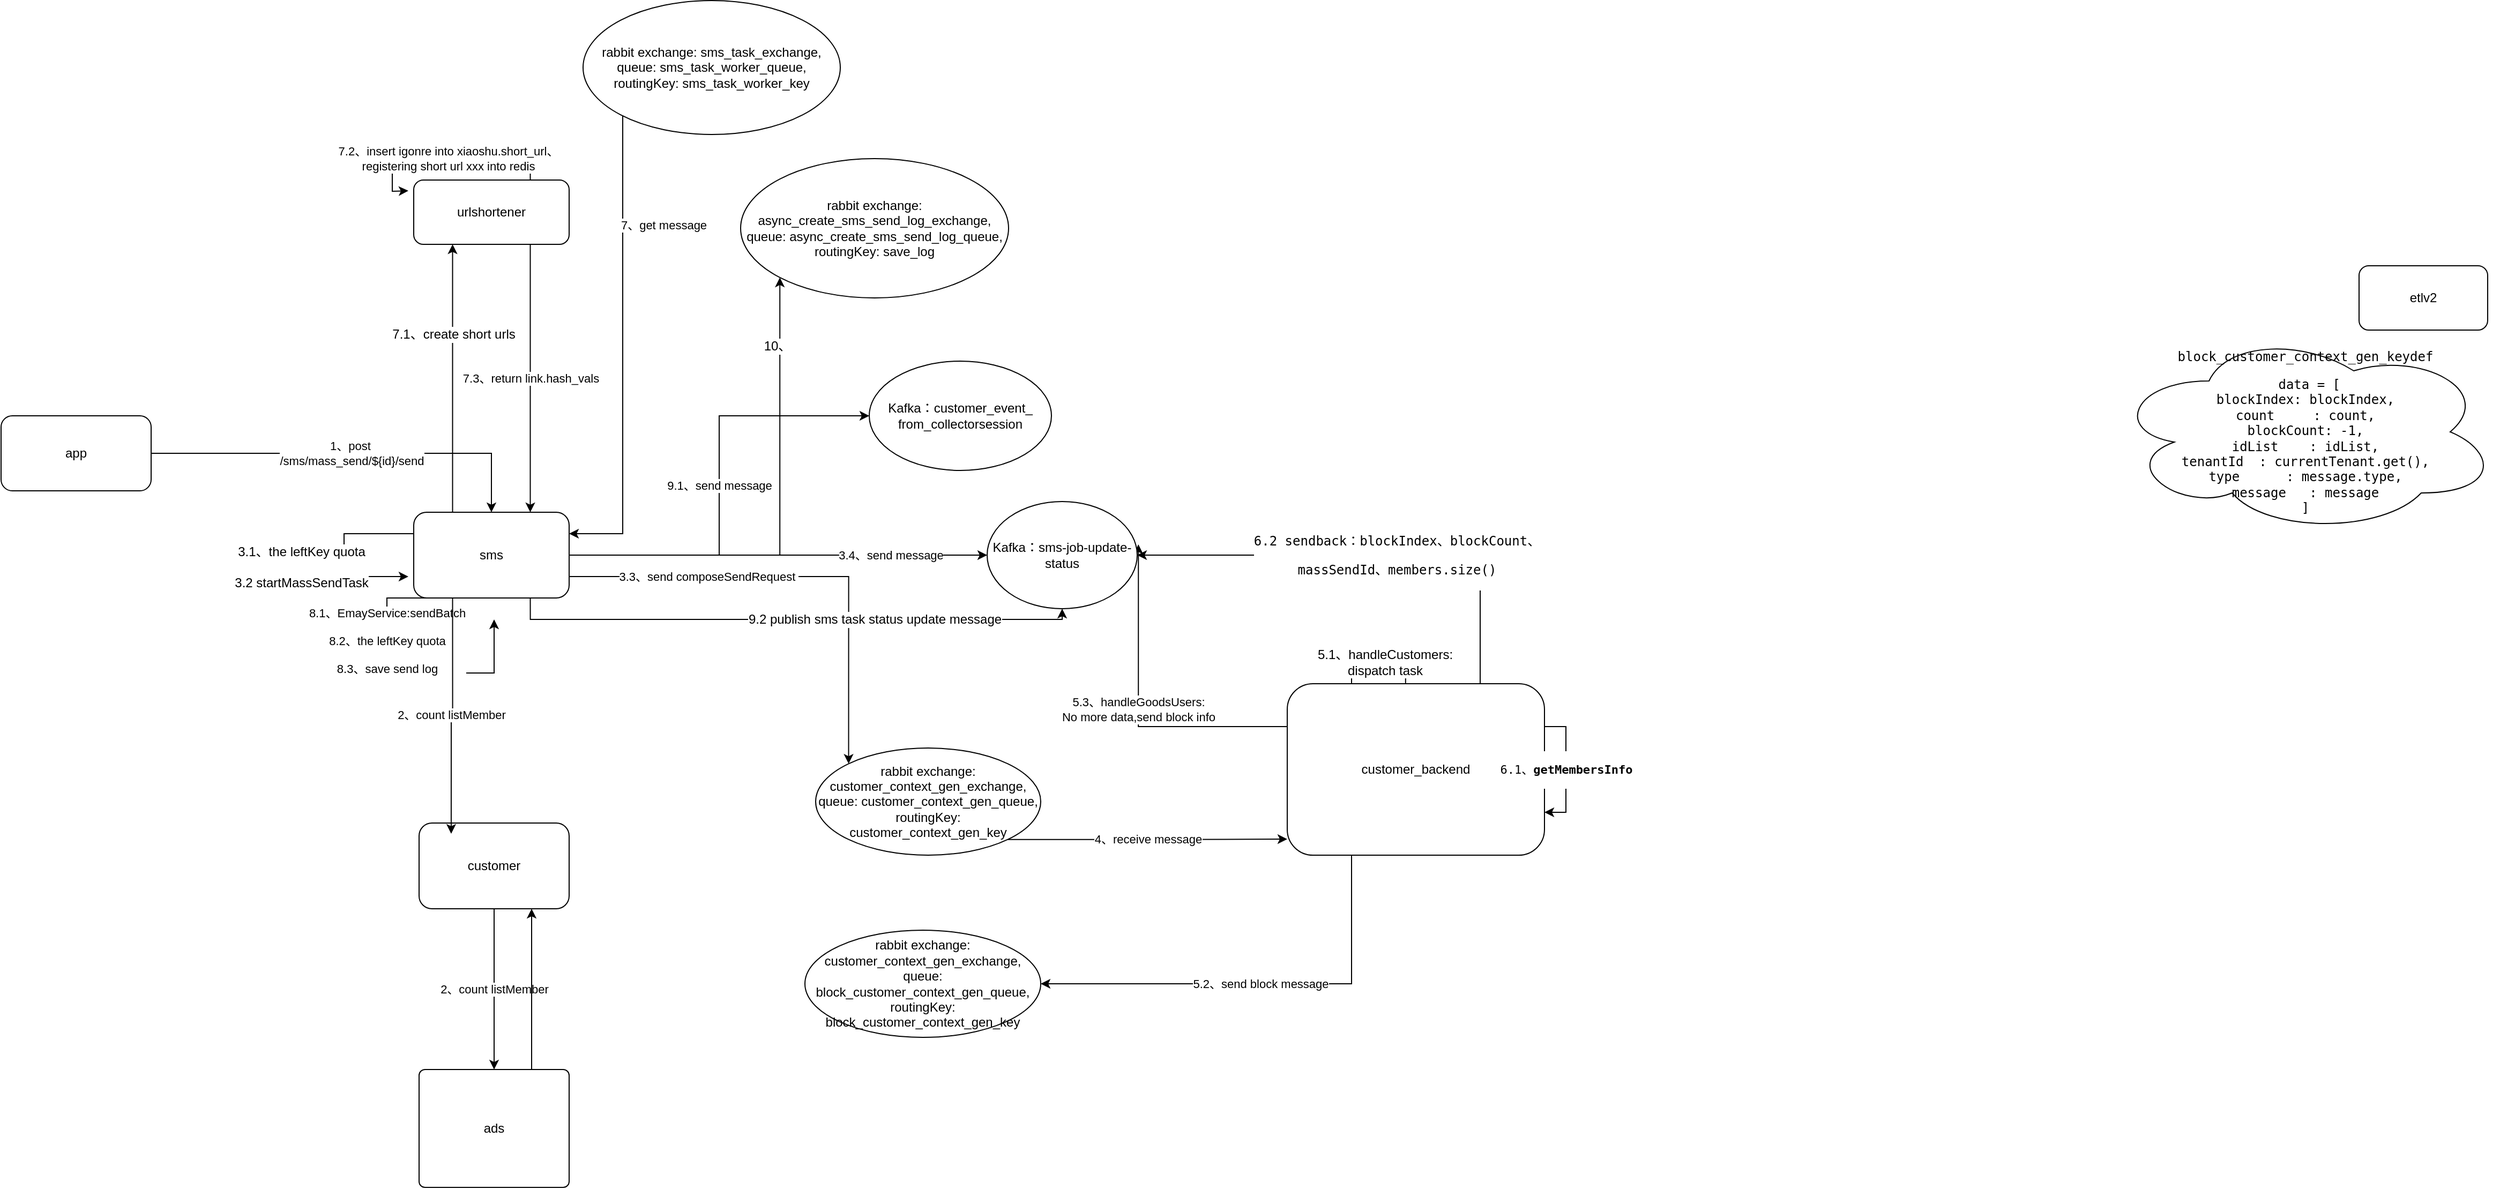 <mxfile version="10.6.9" type="github"><diagram id="HQcDltJYOi4R6OB5hPnx" name="Page-1"><mxGraphModel dx="1658" dy="1694" grid="1" gridSize="10" guides="1" tooltips="1" connect="1" arrows="1" fold="1" page="1" pageScale="1" pageWidth="827" pageHeight="1169" math="0" shadow="0"><root><mxCell id="0"/><mxCell id="1" parent="0"/><mxCell id="enSTbX_q2xwlTlZW9xMr-14" value="1、post&amp;nbsp;&lt;br&gt;&lt;span&gt;/sms/mass_send/${id}/send&lt;/span&gt;&lt;br&gt;" style="edgeStyle=orthogonalEdgeStyle;rounded=0;orthogonalLoop=1;jettySize=auto;html=1;entryX=0.5;entryY=0;entryDx=0;entryDy=0;" edge="1" parent="1" source="enSTbX_q2xwlTlZW9xMr-1" target="enSTbX_q2xwlTlZW9xMr-7"><mxGeometry relative="1" as="geometry"><mxPoint x="75" y="300" as="targetPoint"/></mxGeometry></mxCell><mxCell id="enSTbX_q2xwlTlZW9xMr-1" value="app" style="rounded=1;whiteSpace=wrap;html=1;" vertex="1" parent="1"><mxGeometry x="-370" y="190" width="140" height="70" as="geometry"/></mxCell><mxCell id="enSTbX_q2xwlTlZW9xMr-17" value="2、count listMember" style="edgeStyle=orthogonalEdgeStyle;rounded=0;orthogonalLoop=1;jettySize=auto;html=1;entryX=0;entryY=0.5;entryDx=0;entryDy=0;" edge="1" parent="1" source="enSTbX_q2xwlTlZW9xMr-2" target="enSTbX_q2xwlTlZW9xMr-3"><mxGeometry relative="1" as="geometry"/></mxCell><mxCell id="enSTbX_q2xwlTlZW9xMr-2" value="customer" style="rounded=1;whiteSpace=wrap;html=1;" vertex="1" parent="1"><mxGeometry x="20" y="570" width="140" height="80" as="geometry"/></mxCell><mxCell id="enSTbX_q2xwlTlZW9xMr-23" style="edgeStyle=orthogonalEdgeStyle;rounded=0;orthogonalLoop=1;jettySize=auto;html=1;exitX=0;exitY=0.25;exitDx=0;exitDy=0;entryX=0.75;entryY=1;entryDx=0;entryDy=0;" edge="1" parent="1" source="enSTbX_q2xwlTlZW9xMr-3" target="enSTbX_q2xwlTlZW9xMr-2"><mxGeometry relative="1" as="geometry"/></mxCell><mxCell id="enSTbX_q2xwlTlZW9xMr-3" value="ads" style="rounded=1;whiteSpace=wrap;html=1;arcSize=5;direction=south;" vertex="1" parent="1"><mxGeometry x="20" y="800" width="140" height="110" as="geometry"/></mxCell><mxCell id="enSTbX_q2xwlTlZW9xMr-32" value="5.3、handleGoodsUsers:&lt;br&gt;&lt;span&gt;No more data,&lt;/span&gt;send&amp;nbsp;block info&lt;br&gt;" style="edgeStyle=orthogonalEdgeStyle;rounded=0;orthogonalLoop=1;jettySize=auto;html=1;exitX=0;exitY=0.25;exitDx=0;exitDy=0;entryX=1.008;entryY=0.4;entryDx=0;entryDy=0;entryPerimeter=0;" edge="1" parent="1" source="enSTbX_q2xwlTlZW9xMr-4" target="enSTbX_q2xwlTlZW9xMr-19"><mxGeometry relative="1" as="geometry"/></mxCell><mxCell id="enSTbX_q2xwlTlZW9xMr-34" style="edgeStyle=orthogonalEdgeStyle;rounded=0;orthogonalLoop=1;jettySize=auto;html=1;exitX=0.25;exitY=0;exitDx=0;exitDy=0;" edge="1" parent="1" source="enSTbX_q2xwlTlZW9xMr-4"><mxGeometry relative="1" as="geometry"><mxPoint x="940" y="510" as="targetPoint"/></mxGeometry></mxCell><mxCell id="enSTbX_q2xwlTlZW9xMr-36" value="5.1、handleCustomers:&lt;br&gt;dispatch task" style="text;html=1;resizable=0;points=[];align=center;verticalAlign=middle;labelBackgroundColor=#ffffff;" vertex="1" connectable="0" parent="enSTbX_q2xwlTlZW9xMr-34"><mxGeometry x="-0.184" y="-2" relative="1" as="geometry"><mxPoint x="-15" y="-2" as="offset"/></mxGeometry></mxCell><mxCell id="enSTbX_q2xwlTlZW9xMr-40" value="5.2、send block message" style="edgeStyle=orthogonalEdgeStyle;rounded=0;orthogonalLoop=1;jettySize=auto;html=1;exitX=0.25;exitY=1;exitDx=0;exitDy=0;entryX=1;entryY=0.5;entryDx=0;entryDy=0;" edge="1" parent="1" source="enSTbX_q2xwlTlZW9xMr-4" target="enSTbX_q2xwlTlZW9xMr-30"><mxGeometry relative="1" as="geometry"/></mxCell><mxCell id="enSTbX_q2xwlTlZW9xMr-51" value="&lt;pre&gt;&lt;br&gt;&lt;/pre&gt;" style="edgeStyle=orthogonalEdgeStyle;rounded=0;orthogonalLoop=1;jettySize=auto;html=1;exitX=0.75;exitY=0;exitDx=0;exitDy=0;entryX=1;entryY=0.5;entryDx=0;entryDy=0;" edge="1" parent="1" source="enSTbX_q2xwlTlZW9xMr-4" target="enSTbX_q2xwlTlZW9xMr-19"><mxGeometry relative="1" as="geometry"/></mxCell><mxCell id="enSTbX_q2xwlTlZW9xMr-52" value="&lt;pre&gt;6.2 sendback：blockIndex、blockCount、&lt;/pre&gt;&lt;pre&gt;massSendId、members.size()&lt;/pre&gt;" style="text;html=1;resizable=0;points=[];align=center;verticalAlign=middle;labelBackgroundColor=#ffffff;" vertex="1" connectable="0" parent="enSTbX_q2xwlTlZW9xMr-51"><mxGeometry x="-0.098" relative="1" as="geometry"><mxPoint as="offset"/></mxGeometry></mxCell><mxCell id="enSTbX_q2xwlTlZW9xMr-4" value="customer_backend" style="rounded=1;whiteSpace=wrap;html=1;" vertex="1" parent="1"><mxGeometry x="830" y="440" width="240" height="160" as="geometry"/></mxCell><mxCell id="enSTbX_q2xwlTlZW9xMr-41" style="edgeStyle=orthogonalEdgeStyle;rounded=0;orthogonalLoop=1;jettySize=auto;html=1;exitX=0;exitY=0.25;exitDx=0;exitDy=0;" edge="1" parent="1" source="enSTbX_q2xwlTlZW9xMr-7"><mxGeometry relative="1" as="geometry"><mxPoint x="10" y="340" as="targetPoint"/><Array as="points"><mxPoint x="-50" y="300"/><mxPoint x="-50" y="340"/></Array></mxGeometry></mxCell><mxCell id="enSTbX_q2xwlTlZW9xMr-43" value="&lt;span&gt;3.1、the leftKey &lt;/span&gt;quota&lt;br&gt;&lt;span&gt;&lt;br&gt;3.2&amp;nbsp;&lt;/span&gt;&lt;span&gt;startMassSendTask&lt;/span&gt;" style="text;html=1;resizable=0;points=[];align=center;verticalAlign=middle;labelBackgroundColor=#ffffff;" vertex="1" connectable="0" parent="enSTbX_q2xwlTlZW9xMr-41"><mxGeometry x="0.12" y="-1" relative="1" as="geometry"><mxPoint x="-39" y="3" as="offset"/></mxGeometry></mxCell><mxCell id="enSTbX_q2xwlTlZW9xMr-45" value="3.3、send composeSendRequest&amp;nbsp;" style="edgeStyle=orthogonalEdgeStyle;rounded=0;orthogonalLoop=1;jettySize=auto;html=1;exitX=1;exitY=0.75;exitDx=0;exitDy=0;entryX=0;entryY=0;entryDx=0;entryDy=0;" edge="1" parent="1" source="enSTbX_q2xwlTlZW9xMr-7" target="enSTbX_q2xwlTlZW9xMr-24"><mxGeometry x="-0.404" relative="1" as="geometry"><mxPoint as="offset"/></mxGeometry></mxCell><mxCell id="enSTbX_q2xwlTlZW9xMr-58" style="edgeStyle=orthogonalEdgeStyle;rounded=0;orthogonalLoop=1;jettySize=auto;html=1;exitX=0.25;exitY=0;exitDx=0;exitDy=0;entryX=0.25;entryY=1;entryDx=0;entryDy=0;" edge="1" parent="1" source="enSTbX_q2xwlTlZW9xMr-7" target="enSTbX_q2xwlTlZW9xMr-57"><mxGeometry relative="1" as="geometry"/></mxCell><mxCell id="enSTbX_q2xwlTlZW9xMr-59" value="7.1、create short urls" style="text;html=1;resizable=0;points=[];align=center;verticalAlign=middle;labelBackgroundColor=#ffffff;" vertex="1" connectable="0" parent="enSTbX_q2xwlTlZW9xMr-58"><mxGeometry x="0.328" relative="1" as="geometry"><mxPoint as="offset"/></mxGeometry></mxCell><mxCell id="enSTbX_q2xwlTlZW9xMr-74" value="9.1、&lt;span&gt;send message&lt;/span&gt;" style="edgeStyle=orthogonalEdgeStyle;rounded=0;orthogonalLoop=1;jettySize=auto;html=1;exitX=1;exitY=0.5;exitDx=0;exitDy=0;entryX=0;entryY=0.5;entryDx=0;entryDy=0;" edge="1" parent="1" source="enSTbX_q2xwlTlZW9xMr-7" target="enSTbX_q2xwlTlZW9xMr-67"><mxGeometry relative="1" as="geometry"/></mxCell><mxCell id="enSTbX_q2xwlTlZW9xMr-78" style="edgeStyle=orthogonalEdgeStyle;rounded=0;orthogonalLoop=1;jettySize=auto;html=1;exitX=1;exitY=0.5;exitDx=0;exitDy=0;entryX=0;entryY=1;entryDx=0;entryDy=0;" edge="1" parent="1" source="enSTbX_q2xwlTlZW9xMr-7" target="enSTbX_q2xwlTlZW9xMr-75"><mxGeometry relative="1" as="geometry"/></mxCell><mxCell id="enSTbX_q2xwlTlZW9xMr-79" value="10、" style="text;html=1;resizable=0;points=[];align=center;verticalAlign=middle;labelBackgroundColor=#ffffff;" vertex="1" connectable="0" parent="enSTbX_q2xwlTlZW9xMr-78"><mxGeometry x="0.719" y="3" relative="1" as="geometry"><mxPoint as="offset"/></mxGeometry></mxCell><mxCell id="enSTbX_q2xwlTlZW9xMr-80" style="edgeStyle=orthogonalEdgeStyle;rounded=0;orthogonalLoop=1;jettySize=auto;html=1;exitX=0.75;exitY=1;exitDx=0;exitDy=0;entryX=0.5;entryY=1;entryDx=0;entryDy=0;" edge="1" parent="1" source="enSTbX_q2xwlTlZW9xMr-7" target="enSTbX_q2xwlTlZW9xMr-19"><mxGeometry relative="1" as="geometry"/></mxCell><mxCell id="enSTbX_q2xwlTlZW9xMr-81" value="9.2&amp;nbsp;&lt;span&gt;publish sms task status update message&lt;/span&gt;" style="text;html=1;resizable=0;points=[];align=center;verticalAlign=middle;labelBackgroundColor=#ffffff;" vertex="1" connectable="0" parent="enSTbX_q2xwlTlZW9xMr-80"><mxGeometry x="0.007" relative="1" as="geometry"><mxPoint x="76" as="offset"/></mxGeometry></mxCell><mxCell id="enSTbX_q2xwlTlZW9xMr-82" value="8.1、EmayService:sendBatch&lt;br&gt;&lt;br&gt;8.2、the&amp;nbsp;leftKey quota&lt;br&gt;&lt;br&gt;8.3、save send log" style="edgeStyle=orthogonalEdgeStyle;rounded=0;orthogonalLoop=1;jettySize=auto;html=1;exitX=0.25;exitY=1;exitDx=0;exitDy=0;" edge="1" parent="1" source="enSTbX_q2xwlTlZW9xMr-7"><mxGeometry x="-0.281" relative="1" as="geometry"><mxPoint x="90" y="380" as="targetPoint"/><Array as="points"><mxPoint x="-10" y="360"/><mxPoint x="-10" y="430"/><mxPoint x="90" y="430"/></Array><mxPoint as="offset"/></mxGeometry></mxCell><mxCell id="enSTbX_q2xwlTlZW9xMr-83" value="2、count listMember" style="edgeStyle=orthogonalEdgeStyle;rounded=0;orthogonalLoop=1;jettySize=auto;html=1;exitX=0.25;exitY=1;exitDx=0;exitDy=0;entryX=0.214;entryY=0.125;entryDx=0;entryDy=0;entryPerimeter=0;" edge="1" parent="1" source="enSTbX_q2xwlTlZW9xMr-7" target="enSTbX_q2xwlTlZW9xMr-2"><mxGeometry relative="1" as="geometry"/></mxCell><mxCell id="enSTbX_q2xwlTlZW9xMr-84" value="&lt;span&gt;3.4、&lt;/span&gt;&lt;span&gt;send message&lt;/span&gt;" style="edgeStyle=orthogonalEdgeStyle;rounded=0;orthogonalLoop=1;jettySize=auto;html=1;exitX=1;exitY=0.5;exitDx=0;exitDy=0;entryX=0;entryY=0.5;entryDx=0;entryDy=0;" edge="1" parent="1" source="enSTbX_q2xwlTlZW9xMr-7" target="enSTbX_q2xwlTlZW9xMr-19"><mxGeometry x="0.538" relative="1" as="geometry"><mxPoint as="offset"/></mxGeometry></mxCell><mxCell id="enSTbX_q2xwlTlZW9xMr-7" value="sms" style="rounded=1;whiteSpace=wrap;html=1;" vertex="1" parent="1"><mxGeometry x="15" y="280" width="145" height="80" as="geometry"/></mxCell><mxCell id="enSTbX_q2xwlTlZW9xMr-9" value="etlv2" style="rounded=1;whiteSpace=wrap;html=1;" vertex="1" parent="1"><mxGeometry x="1830" y="50" width="120" height="60" as="geometry"/></mxCell><mxCell id="enSTbX_q2xwlTlZW9xMr-19" value="&lt;span&gt;Kafka：sms-job-update-status&lt;/span&gt;" style="ellipse;whiteSpace=wrap;html=1;" vertex="1" parent="1"><mxGeometry x="550" y="270" width="140" height="100" as="geometry"/></mxCell><mxCell id="enSTbX_q2xwlTlZW9xMr-25" value="&lt;span&gt;4、receive message&lt;/span&gt;" style="edgeStyle=orthogonalEdgeStyle;rounded=0;orthogonalLoop=1;jettySize=auto;html=1;exitX=1;exitY=1;exitDx=0;exitDy=0;" edge="1" parent="1" source="enSTbX_q2xwlTlZW9xMr-24"><mxGeometry relative="1" as="geometry"><mxPoint x="830" y="585" as="targetPoint"/></mxGeometry></mxCell><mxCell id="enSTbX_q2xwlTlZW9xMr-24" value="rabbit&amp;nbsp;&lt;span&gt;exchange: customer_context_gen_exchange, queue: customer_context_gen_queue, routingKey: customer_context_gen_key&lt;/span&gt;" style="ellipse;whiteSpace=wrap;html=1;" vertex="1" parent="1"><mxGeometry x="390" y="500" width="210" height="100" as="geometry"/></mxCell><mxCell id="enSTbX_q2xwlTlZW9xMr-30" value="rabbit&amp;nbsp;&lt;span&gt;exchange: customer_context_gen_exchange, queue: block_customer_context_gen_queue, routingKey: block_customer_context_gen_key&lt;/span&gt;" style="ellipse;whiteSpace=wrap;html=1;" vertex="1" parent="1"><mxGeometry x="380" y="670" width="220" height="100" as="geometry"/></mxCell><mxCell id="enSTbX_q2xwlTlZW9xMr-39" value="&lt;pre&gt;block_customer_context_gen_key&lt;span&gt;def&lt;/span&gt;&lt;/pre&gt;&lt;pre&gt;&lt;span&gt; &lt;/span&gt;data = [&lt;br&gt;&lt;span&gt;blockIndex&lt;/span&gt;: blockIndex,&lt;br&gt;&lt;span&gt;count     &lt;/span&gt;: count,&lt;br&gt;&lt;span&gt;blockCount&lt;/span&gt;: -&lt;span&gt;1&lt;/span&gt;,&lt;br&gt;&lt;span&gt;idList    &lt;/span&gt;: idList,&lt;br&gt;&lt;span&gt;tenantId  &lt;/span&gt;: &lt;span&gt;currentTenant&lt;/span&gt;.get(),&lt;br&gt;&lt;span&gt;type      &lt;/span&gt;: message.type,&lt;br&gt;&lt;span&gt;message   &lt;/span&gt;: message&lt;br&gt;]&lt;br&gt;&lt;/pre&gt;" style="ellipse;shape=cloud;whiteSpace=wrap;html=1;" vertex="1" parent="1"><mxGeometry x="1600" y="110" width="360" height="190" as="geometry"/></mxCell><mxCell id="enSTbX_q2xwlTlZW9xMr-47" value="&lt;pre&gt;6.1、&lt;b&gt;getMembersInfo&lt;/b&gt;&lt;/pre&gt;" style="edgeStyle=orthogonalEdgeStyle;rounded=0;orthogonalLoop=1;jettySize=auto;html=1;exitX=1;exitY=0.25;exitDx=0;exitDy=0;entryX=1;entryY=0.75;entryDx=0;entryDy=0;" edge="1" parent="1" source="enSTbX_q2xwlTlZW9xMr-4" target="enSTbX_q2xwlTlZW9xMr-4"><mxGeometry relative="1" as="geometry"/></mxCell><mxCell id="enSTbX_q2xwlTlZW9xMr-55" value="7、get message" style="edgeStyle=orthogonalEdgeStyle;rounded=0;orthogonalLoop=1;jettySize=auto;html=1;exitX=0;exitY=1;exitDx=0;exitDy=0;entryX=1;entryY=0.25;entryDx=0;entryDy=0;" edge="1" parent="1" source="enSTbX_q2xwlTlZW9xMr-53" target="enSTbX_q2xwlTlZW9xMr-7"><mxGeometry x="-0.191" y="38" relative="1" as="geometry"><Array as="points"><mxPoint x="210" y="-153"/><mxPoint x="210" y="300"/></Array><mxPoint as="offset"/></mxGeometry></mxCell><mxCell id="enSTbX_q2xwlTlZW9xMr-53" value="&lt;span&gt;rabbit exchange: sms_task_exchange, queue: sms_task_worker_queue, routingKey: sms_task_worker_key&lt;/span&gt;" style="ellipse;whiteSpace=wrap;html=1;" vertex="1" parent="1"><mxGeometry x="173" y="-197.5" width="240" height="125" as="geometry"/></mxCell><mxCell id="enSTbX_q2xwlTlZW9xMr-61" value="&lt;span&gt;7.2、insert igonre into xiaoshu.short_url、&lt;br&gt;&lt;/span&gt;&lt;span&gt;registering short url xxx into redis&lt;/span&gt;&lt;span&gt;&lt;br&gt;&lt;/span&gt;" style="edgeStyle=orthogonalEdgeStyle;rounded=0;orthogonalLoop=1;jettySize=auto;html=1;exitX=0.75;exitY=0;exitDx=0;exitDy=0;" edge="1" parent="1" source="enSTbX_q2xwlTlZW9xMr-57"><mxGeometry relative="1" as="geometry"><mxPoint x="10" y="-20" as="targetPoint"/></mxGeometry></mxCell><mxCell id="enSTbX_q2xwlTlZW9xMr-64" value="7.3、return link.&lt;span&gt;hash_vals&lt;/span&gt;" style="edgeStyle=orthogonalEdgeStyle;rounded=0;orthogonalLoop=1;jettySize=auto;html=1;exitX=0.75;exitY=1;exitDx=0;exitDy=0;entryX=0.75;entryY=0;entryDx=0;entryDy=0;" edge="1" parent="1" source="enSTbX_q2xwlTlZW9xMr-57" target="enSTbX_q2xwlTlZW9xMr-7"><mxGeometry relative="1" as="geometry"/></mxCell><mxCell id="enSTbX_q2xwlTlZW9xMr-57" value="&lt;span&gt;urlshortener&lt;/span&gt;" style="rounded=1;whiteSpace=wrap;html=1;" vertex="1" parent="1"><mxGeometry x="15" y="-30" width="145" height="60" as="geometry"/></mxCell><mxCell id="enSTbX_q2xwlTlZW9xMr-67" value="Kafka：&lt;span&gt;customer_event_&lt;br&gt;from_collectorsession&lt;/span&gt;" style="ellipse;whiteSpace=wrap;html=1;" vertex="1" parent="1"><mxGeometry x="440" y="139" width="170" height="102" as="geometry"/></mxCell><mxCell id="enSTbX_q2xwlTlZW9xMr-75" value="&lt;span&gt;rabbit exchange: async_create_sms_send_log_exchange, queue: async_create_sms_send_log_queue, routingKey: save_log&lt;/span&gt;" style="ellipse;whiteSpace=wrap;html=1;" vertex="1" parent="1"><mxGeometry x="320" y="-50" width="250" height="130" as="geometry"/></mxCell></root></mxGraphModel></diagram></mxfile>